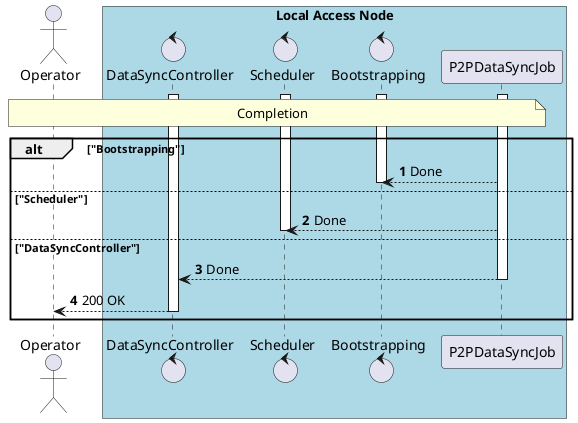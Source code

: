 @startuml
'https://plantuml.com/sequence-diagram

autonumber
skinparam BoxPadding 10

' -------------------- Headers -------------------- '

actor "Operator" as operator

box "Local Access Node" #LightBlue
    control "DataSyncController" as p2p_data_sync_controller
    control "Scheduler" as scheduler
    control "Bootstrapping" as bootstrapping
    participant "P2PDataSyncJob" as p2p_data_sync_job
end box


' -------------------- Diagram -------------------- '

activate p2p_data_sync_job
activate bootstrapping
activate scheduler
activate p2p_data_sync_controller

note over operator, p2p_data_sync_job
    Completion
end note

alt "Bootstrapping"
    p2p_data_sync_job --> bootstrapping: Done
    deactivate bootstrapping
else "Scheduler"
    p2p_data_sync_job --> scheduler: Done
    deactivate scheduler
else "DataSyncController"
    p2p_data_sync_job --> p2p_data_sync_controller: Done
    deactivate p2p_data_sync_job
    p2p_data_sync_controller --> operator: 200 OK
    deactivate p2p_data_sync_controller
end


@enduml
